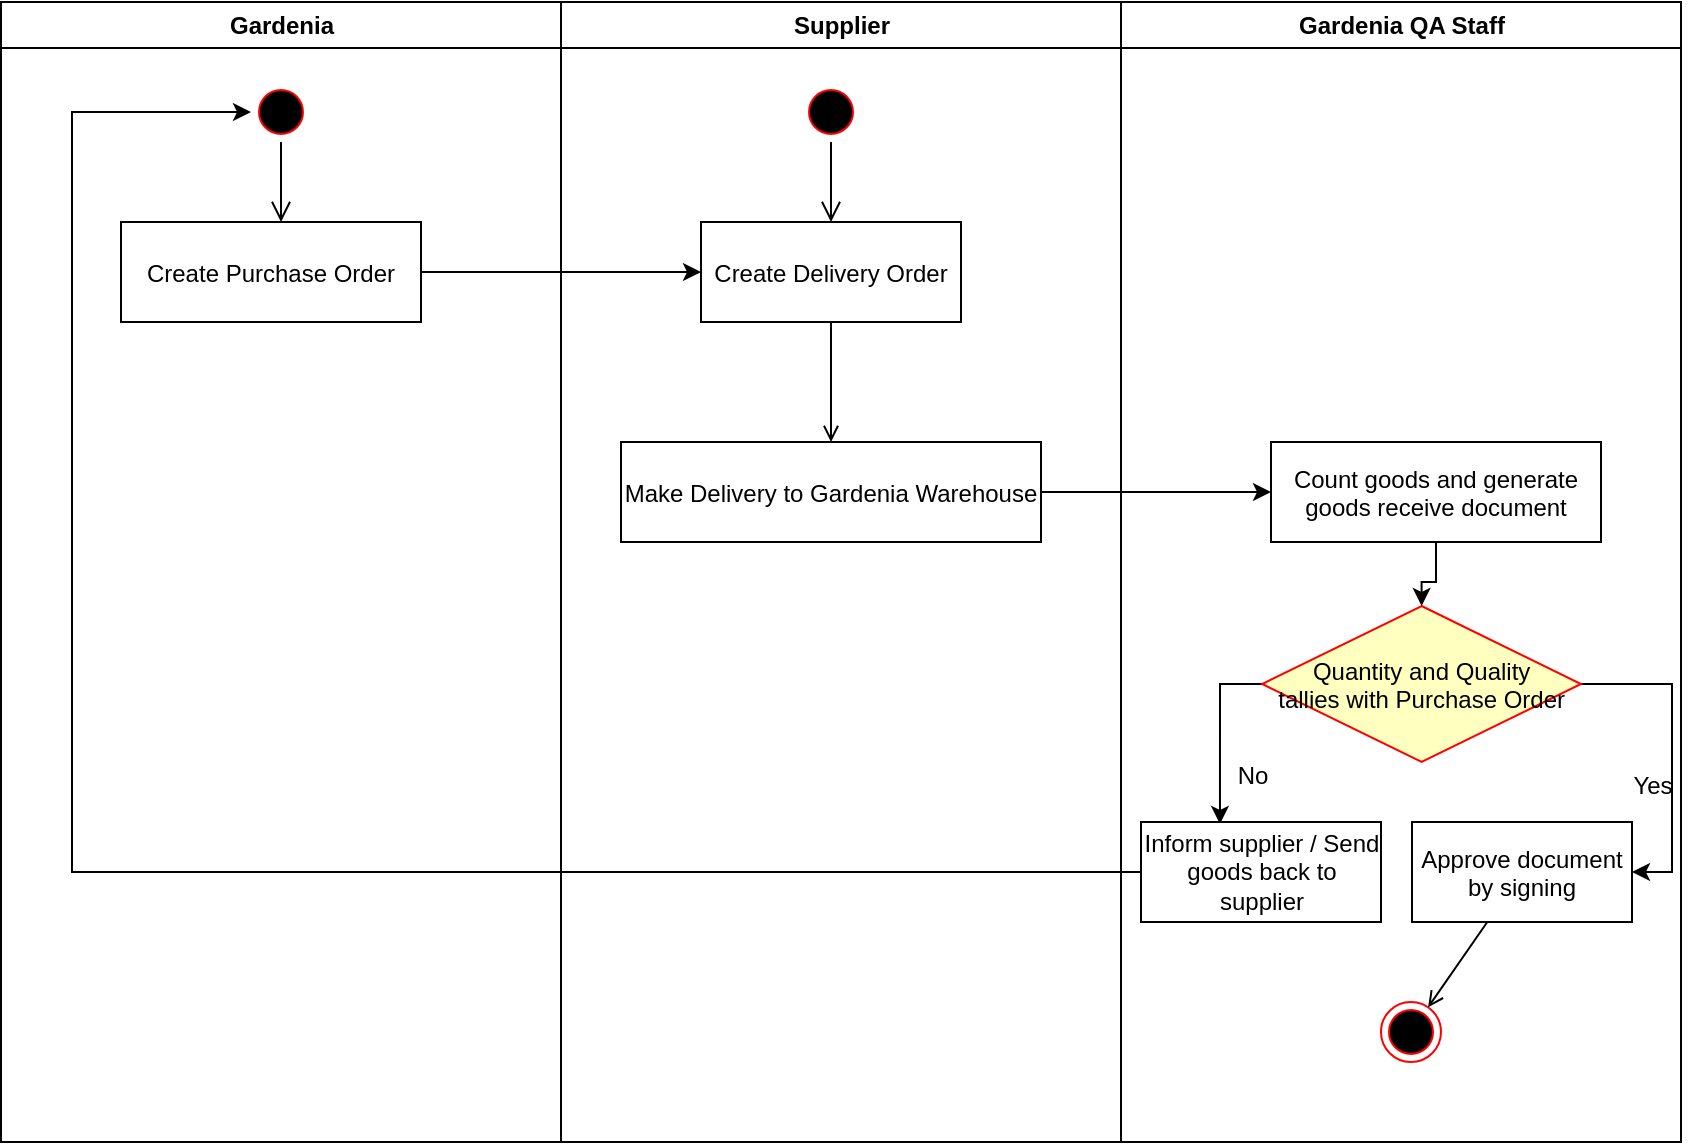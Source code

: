 <mxfile version="21.1.4" type="device">
  <diagram name="Page-1" id="e7e014a7-5840-1c2e-5031-d8a46d1fe8dd">
    <mxGraphModel dx="1434" dy="796" grid="1" gridSize="10" guides="1" tooltips="1" connect="1" arrows="1" fold="1" page="1" pageScale="1" pageWidth="1169" pageHeight="826" background="none" math="0" shadow="0">
      <root>
        <mxCell id="0" />
        <mxCell id="1" parent="0" />
        <mxCell id="2" value="Gardenia" style="swimlane;whiteSpace=wrap" parent="1" vertex="1">
          <mxGeometry x="164.5" y="128" width="280" height="570" as="geometry" />
        </mxCell>
        <mxCell id="5" value="" style="ellipse;shape=startState;fillColor=#000000;strokeColor=#ff0000;" parent="2" vertex="1">
          <mxGeometry x="125" y="40" width="30" height="30" as="geometry" />
        </mxCell>
        <mxCell id="6" value="" style="edgeStyle=elbowEdgeStyle;elbow=horizontal;verticalAlign=bottom;endArrow=open;endSize=8;strokeColor=#000000;endFill=1;rounded=0" parent="2" source="5" target="7" edge="1">
          <mxGeometry x="100" y="40" as="geometry">
            <mxPoint x="115" y="110" as="targetPoint" />
          </mxGeometry>
        </mxCell>
        <mxCell id="7" value="Create Purchase Order" style="" parent="2" vertex="1">
          <mxGeometry x="60" y="110" width="150" height="50" as="geometry" />
        </mxCell>
        <mxCell id="3" value="Supplier" style="swimlane;whiteSpace=wrap" parent="1" vertex="1">
          <mxGeometry x="444.5" y="128" width="280" height="570" as="geometry" />
        </mxCell>
        <mxCell id="13" value="" style="ellipse;shape=startState;fillColor=#000000;strokeColor=#ff0000;" parent="3" vertex="1">
          <mxGeometry x="120" y="40" width="30" height="30" as="geometry" />
        </mxCell>
        <mxCell id="14" value="" style="edgeStyle=elbowEdgeStyle;elbow=horizontal;verticalAlign=bottom;endArrow=open;endSize=8;strokeColor=#000000;endFill=1;rounded=0" parent="3" source="13" target="15" edge="1">
          <mxGeometry x="40" y="20" as="geometry">
            <mxPoint x="55" y="90" as="targetPoint" />
          </mxGeometry>
        </mxCell>
        <mxCell id="15" value="Create Delivery Order" style="" parent="3" vertex="1">
          <mxGeometry x="70" y="110" width="130" height="50" as="geometry" />
        </mxCell>
        <mxCell id="16" value="Make Delivery to Gardenia Warehouse" style="" parent="3" vertex="1">
          <mxGeometry x="30" y="220" width="210" height="50" as="geometry" />
        </mxCell>
        <mxCell id="17" value="" style="endArrow=open;strokeColor=#000000;endFill=1;rounded=0" parent="3" source="15" target="16" edge="1">
          <mxGeometry relative="1" as="geometry" />
        </mxCell>
        <mxCell id="26" value="" style="edgeStyle=elbowEdgeStyle;elbow=horizontal;verticalAlign=bottom;endArrow=open;endSize=8;strokeColor=#FF0000;endFill=1;rounded=0" parent="3" target="15" edge="1">
          <mxGeometry x="130" y="90" as="geometry">
            <mxPoint x="230" y="140" as="targetPoint" />
            <mxPoint x="147.5" y="135" as="sourcePoint" />
          </mxGeometry>
        </mxCell>
        <mxCell id="4" value="Gardenia QA Staff" style="swimlane;whiteSpace=wrap" parent="1" vertex="1">
          <mxGeometry x="724.5" y="128" width="280" height="570" as="geometry" />
        </mxCell>
        <mxCell id="33" value="Approve document&#xa;by signing" style="" parent="4" vertex="1">
          <mxGeometry x="145.5" y="410" width="110" height="50" as="geometry" />
        </mxCell>
        <mxCell id="38" value="" style="ellipse;shape=endState;fillColor=#000000;strokeColor=#ff0000" parent="4" vertex="1">
          <mxGeometry x="130" y="500" width="30" height="30" as="geometry" />
        </mxCell>
        <mxCell id="39" value="" style="endArrow=open;strokeColor=#000000;endFill=1;rounded=0" parent="4" source="33" target="38" edge="1">
          <mxGeometry relative="1" as="geometry" />
        </mxCell>
        <mxCell id="Wpn5yLs_6bqhRM_7ywr3-46" style="edgeStyle=orthogonalEdgeStyle;rounded=0;orthogonalLoop=1;jettySize=auto;html=1;exitX=1;exitY=0.5;exitDx=0;exitDy=0;entryX=1;entryY=0.5;entryDx=0;entryDy=0;" edge="1" parent="4" source="21" target="33">
          <mxGeometry relative="1" as="geometry" />
        </mxCell>
        <mxCell id="Wpn5yLs_6bqhRM_7ywr3-52" style="edgeStyle=orthogonalEdgeStyle;rounded=0;orthogonalLoop=1;jettySize=auto;html=1;exitX=0;exitY=0.5;exitDx=0;exitDy=0;entryX=0.329;entryY=0.02;entryDx=0;entryDy=0;entryPerimeter=0;" edge="1" parent="4" source="21" target="Wpn5yLs_6bqhRM_7ywr3-51">
          <mxGeometry relative="1" as="geometry" />
        </mxCell>
        <mxCell id="21" value="Quantity and Quality&#xa;tallies with Purchase Order" style="rhombus;fillColor=#ffffc0;strokeColor=#ff0000;" parent="4" vertex="1">
          <mxGeometry x="70.63" y="302" width="159.37" height="78" as="geometry" />
        </mxCell>
        <mxCell id="Wpn5yLs_6bqhRM_7ywr3-45" style="edgeStyle=orthogonalEdgeStyle;rounded=0;orthogonalLoop=1;jettySize=auto;html=1;entryX=0.5;entryY=0;entryDx=0;entryDy=0;" edge="1" parent="4" source="Wpn5yLs_6bqhRM_7ywr3-43" target="21">
          <mxGeometry relative="1" as="geometry" />
        </mxCell>
        <mxCell id="Wpn5yLs_6bqhRM_7ywr3-43" value="Count goods and generate &#xa;goods receive document" style="" vertex="1" parent="4">
          <mxGeometry x="75" y="220" width="165" height="50" as="geometry" />
        </mxCell>
        <mxCell id="Wpn5yLs_6bqhRM_7ywr3-51" value="Inform supplier / Send goods back to supplier" style="whiteSpace=wrap;html=1;" vertex="1" parent="4">
          <mxGeometry x="10" y="410" width="120" height="50" as="geometry" />
        </mxCell>
        <mxCell id="Wpn5yLs_6bqhRM_7ywr3-54" value="No" style="text;html=1;align=center;verticalAlign=middle;resizable=0;points=[];autosize=1;strokeColor=none;fillColor=none;" vertex="1" parent="4">
          <mxGeometry x="45.5" y="372" width="40" height="30" as="geometry" />
        </mxCell>
        <mxCell id="Wpn5yLs_6bqhRM_7ywr3-42" style="edgeStyle=orthogonalEdgeStyle;rounded=0;orthogonalLoop=1;jettySize=auto;html=1;exitX=1;exitY=0.5;exitDx=0;exitDy=0;entryX=0;entryY=0.5;entryDx=0;entryDy=0;" edge="1" parent="1" source="7" target="15">
          <mxGeometry relative="1" as="geometry" />
        </mxCell>
        <mxCell id="Wpn5yLs_6bqhRM_7ywr3-44" style="edgeStyle=orthogonalEdgeStyle;rounded=0;orthogonalLoop=1;jettySize=auto;html=1;entryX=0;entryY=0.5;entryDx=0;entryDy=0;" edge="1" parent="1" source="16" target="Wpn5yLs_6bqhRM_7ywr3-43">
          <mxGeometry relative="1" as="geometry" />
        </mxCell>
        <mxCell id="Wpn5yLs_6bqhRM_7ywr3-48" value="Yes" style="text;html=1;align=center;verticalAlign=middle;resizable=0;points=[];autosize=1;strokeColor=none;fillColor=none;" vertex="1" parent="1">
          <mxGeometry x="970" y="505" width="40" height="30" as="geometry" />
        </mxCell>
        <mxCell id="Wpn5yLs_6bqhRM_7ywr3-55" style="edgeStyle=orthogonalEdgeStyle;rounded=0;orthogonalLoop=1;jettySize=auto;html=1;exitX=0;exitY=0.5;exitDx=0;exitDy=0;entryX=0;entryY=0.5;entryDx=0;entryDy=0;" edge="1" parent="1" source="Wpn5yLs_6bqhRM_7ywr3-51" target="5">
          <mxGeometry relative="1" as="geometry">
            <Array as="points">
              <mxPoint x="200" y="563" />
              <mxPoint x="200" y="183" />
            </Array>
          </mxGeometry>
        </mxCell>
      </root>
    </mxGraphModel>
  </diagram>
</mxfile>

